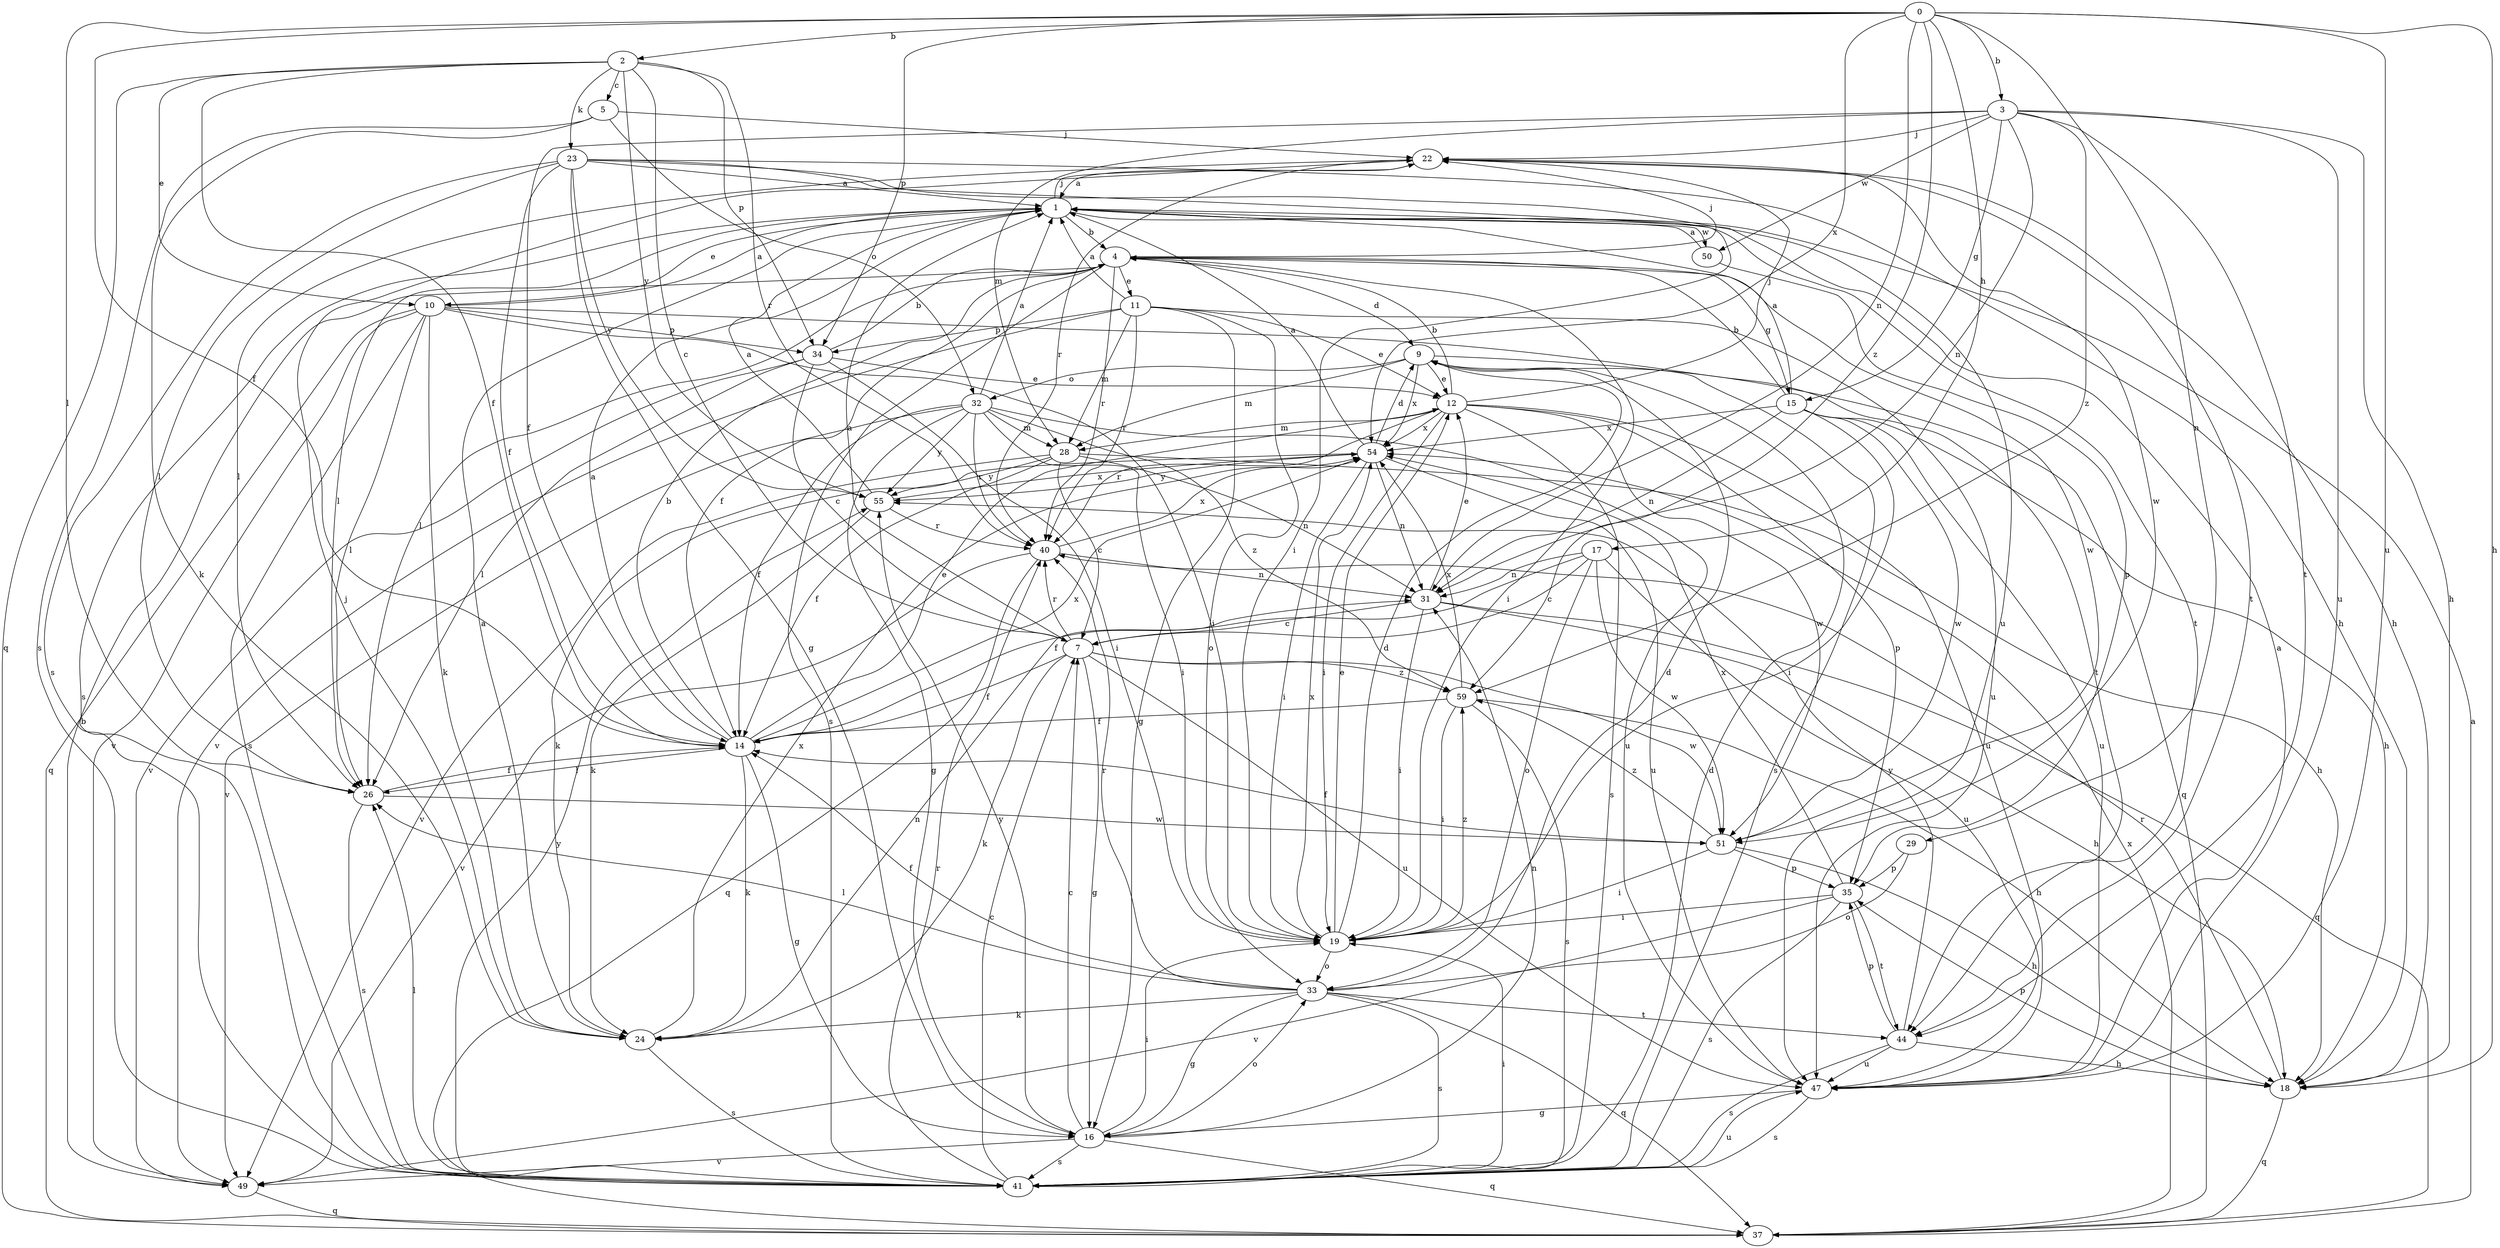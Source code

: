 strict digraph  {
0;
1;
2;
3;
4;
5;
7;
9;
10;
11;
12;
14;
15;
16;
17;
18;
19;
22;
23;
24;
26;
28;
29;
31;
32;
33;
34;
35;
37;
40;
41;
44;
47;
49;
50;
51;
54;
55;
59;
0 -> 2  [label=b];
0 -> 3  [label=b];
0 -> 14  [label=f];
0 -> 17  [label=h];
0 -> 18  [label=h];
0 -> 26  [label=l];
0 -> 29  [label=n];
0 -> 31  [label=n];
0 -> 34  [label=p];
0 -> 47  [label=u];
0 -> 54  [label=x];
0 -> 59  [label=z];
1 -> 4  [label=b];
1 -> 10  [label=e];
1 -> 22  [label=j];
1 -> 26  [label=l];
1 -> 41  [label=s];
1 -> 44  [label=t];
1 -> 50  [label=w];
2 -> 5  [label=c];
2 -> 7  [label=c];
2 -> 10  [label=e];
2 -> 14  [label=f];
2 -> 23  [label=k];
2 -> 34  [label=p];
2 -> 37  [label=q];
2 -> 40  [label=r];
2 -> 55  [label=y];
3 -> 14  [label=f];
3 -> 15  [label=g];
3 -> 18  [label=h];
3 -> 22  [label=j];
3 -> 28  [label=m];
3 -> 31  [label=n];
3 -> 44  [label=t];
3 -> 47  [label=u];
3 -> 50  [label=w];
3 -> 59  [label=z];
4 -> 9  [label=d];
4 -> 11  [label=e];
4 -> 14  [label=f];
4 -> 15  [label=g];
4 -> 19  [label=i];
4 -> 22  [label=j];
4 -> 26  [label=l];
4 -> 40  [label=r];
4 -> 41  [label=s];
4 -> 51  [label=w];
5 -> 22  [label=j];
5 -> 24  [label=k];
5 -> 32  [label=o];
5 -> 41  [label=s];
7 -> 1  [label=a];
7 -> 14  [label=f];
7 -> 16  [label=g];
7 -> 24  [label=k];
7 -> 40  [label=r];
7 -> 47  [label=u];
7 -> 51  [label=w];
7 -> 59  [label=z];
9 -> 12  [label=e];
9 -> 28  [label=m];
9 -> 32  [label=o];
9 -> 37  [label=q];
9 -> 41  [label=s];
9 -> 54  [label=x];
10 -> 1  [label=a];
10 -> 19  [label=i];
10 -> 24  [label=k];
10 -> 26  [label=l];
10 -> 34  [label=p];
10 -> 37  [label=q];
10 -> 41  [label=s];
10 -> 44  [label=t];
10 -> 49  [label=v];
11 -> 1  [label=a];
11 -> 12  [label=e];
11 -> 16  [label=g];
11 -> 28  [label=m];
11 -> 33  [label=o];
11 -> 34  [label=p];
11 -> 40  [label=r];
11 -> 47  [label=u];
11 -> 49  [label=v];
12 -> 4  [label=b];
12 -> 19  [label=i];
12 -> 22  [label=j];
12 -> 28  [label=m];
12 -> 35  [label=p];
12 -> 40  [label=r];
12 -> 41  [label=s];
12 -> 47  [label=u];
12 -> 51  [label=w];
12 -> 54  [label=x];
14 -> 1  [label=a];
14 -> 4  [label=b];
14 -> 12  [label=e];
14 -> 16  [label=g];
14 -> 24  [label=k];
14 -> 26  [label=l];
14 -> 54  [label=x];
15 -> 1  [label=a];
15 -> 4  [label=b];
15 -> 18  [label=h];
15 -> 19  [label=i];
15 -> 31  [label=n];
15 -> 47  [label=u];
15 -> 51  [label=w];
15 -> 54  [label=x];
16 -> 7  [label=c];
16 -> 19  [label=i];
16 -> 31  [label=n];
16 -> 33  [label=o];
16 -> 37  [label=q];
16 -> 41  [label=s];
16 -> 49  [label=v];
16 -> 55  [label=y];
17 -> 7  [label=c];
17 -> 14  [label=f];
17 -> 31  [label=n];
17 -> 33  [label=o];
17 -> 47  [label=u];
17 -> 51  [label=w];
18 -> 35  [label=p];
18 -> 37  [label=q];
18 -> 40  [label=r];
19 -> 9  [label=d];
19 -> 12  [label=e];
19 -> 33  [label=o];
19 -> 54  [label=x];
19 -> 59  [label=z];
22 -> 1  [label=a];
22 -> 18  [label=h];
22 -> 26  [label=l];
22 -> 40  [label=r];
22 -> 44  [label=t];
22 -> 51  [label=w];
23 -> 1  [label=a];
23 -> 14  [label=f];
23 -> 16  [label=g];
23 -> 18  [label=h];
23 -> 19  [label=i];
23 -> 26  [label=l];
23 -> 41  [label=s];
23 -> 47  [label=u];
23 -> 55  [label=y];
24 -> 1  [label=a];
24 -> 22  [label=j];
24 -> 31  [label=n];
24 -> 41  [label=s];
24 -> 54  [label=x];
26 -> 14  [label=f];
26 -> 41  [label=s];
26 -> 51  [label=w];
28 -> 7  [label=c];
28 -> 14  [label=f];
28 -> 18  [label=h];
28 -> 31  [label=n];
28 -> 49  [label=v];
28 -> 55  [label=y];
29 -> 33  [label=o];
29 -> 35  [label=p];
31 -> 7  [label=c];
31 -> 12  [label=e];
31 -> 18  [label=h];
31 -> 19  [label=i];
31 -> 37  [label=q];
32 -> 1  [label=a];
32 -> 14  [label=f];
32 -> 16  [label=g];
32 -> 19  [label=i];
32 -> 28  [label=m];
32 -> 40  [label=r];
32 -> 47  [label=u];
32 -> 49  [label=v];
32 -> 55  [label=y];
32 -> 59  [label=z];
33 -> 9  [label=d];
33 -> 14  [label=f];
33 -> 16  [label=g];
33 -> 24  [label=k];
33 -> 26  [label=l];
33 -> 37  [label=q];
33 -> 40  [label=r];
33 -> 41  [label=s];
33 -> 44  [label=t];
34 -> 4  [label=b];
34 -> 7  [label=c];
34 -> 12  [label=e];
34 -> 19  [label=i];
34 -> 26  [label=l];
34 -> 49  [label=v];
35 -> 19  [label=i];
35 -> 41  [label=s];
35 -> 44  [label=t];
35 -> 49  [label=v];
35 -> 54  [label=x];
37 -> 1  [label=a];
37 -> 54  [label=x];
40 -> 31  [label=n];
40 -> 37  [label=q];
40 -> 49  [label=v];
40 -> 54  [label=x];
41 -> 7  [label=c];
41 -> 9  [label=d];
41 -> 19  [label=i];
41 -> 26  [label=l];
41 -> 40  [label=r];
41 -> 47  [label=u];
41 -> 55  [label=y];
44 -> 18  [label=h];
44 -> 35  [label=p];
44 -> 41  [label=s];
44 -> 47  [label=u];
44 -> 55  [label=y];
47 -> 1  [label=a];
47 -> 16  [label=g];
47 -> 41  [label=s];
49 -> 4  [label=b];
49 -> 37  [label=q];
50 -> 1  [label=a];
50 -> 35  [label=p];
51 -> 14  [label=f];
51 -> 18  [label=h];
51 -> 19  [label=i];
51 -> 35  [label=p];
51 -> 59  [label=z];
54 -> 1  [label=a];
54 -> 9  [label=d];
54 -> 19  [label=i];
54 -> 24  [label=k];
54 -> 31  [label=n];
54 -> 47  [label=u];
54 -> 55  [label=y];
55 -> 1  [label=a];
55 -> 24  [label=k];
55 -> 40  [label=r];
55 -> 54  [label=x];
59 -> 14  [label=f];
59 -> 18  [label=h];
59 -> 19  [label=i];
59 -> 41  [label=s];
59 -> 54  [label=x];
}
